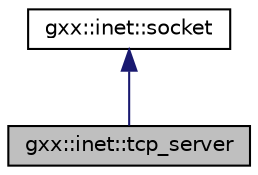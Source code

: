 digraph "gxx::inet::tcp_server"
{
  edge [fontname="Helvetica",fontsize="10",labelfontname="Helvetica",labelfontsize="10"];
  node [fontname="Helvetica",fontsize="10",shape=record];
  Node1 [label="gxx::inet::tcp_server",height=0.2,width=0.4,color="black", fillcolor="grey75", style="filled", fontcolor="black"];
  Node2 -> Node1 [dir="back",color="midnightblue",fontsize="10",style="solid",fontname="Helvetica"];
  Node2 [label="gxx::inet::socket",height=0.2,width=0.4,color="black", fillcolor="white", style="filled",URL="$structgxx_1_1inet_1_1socket.html"];
}
